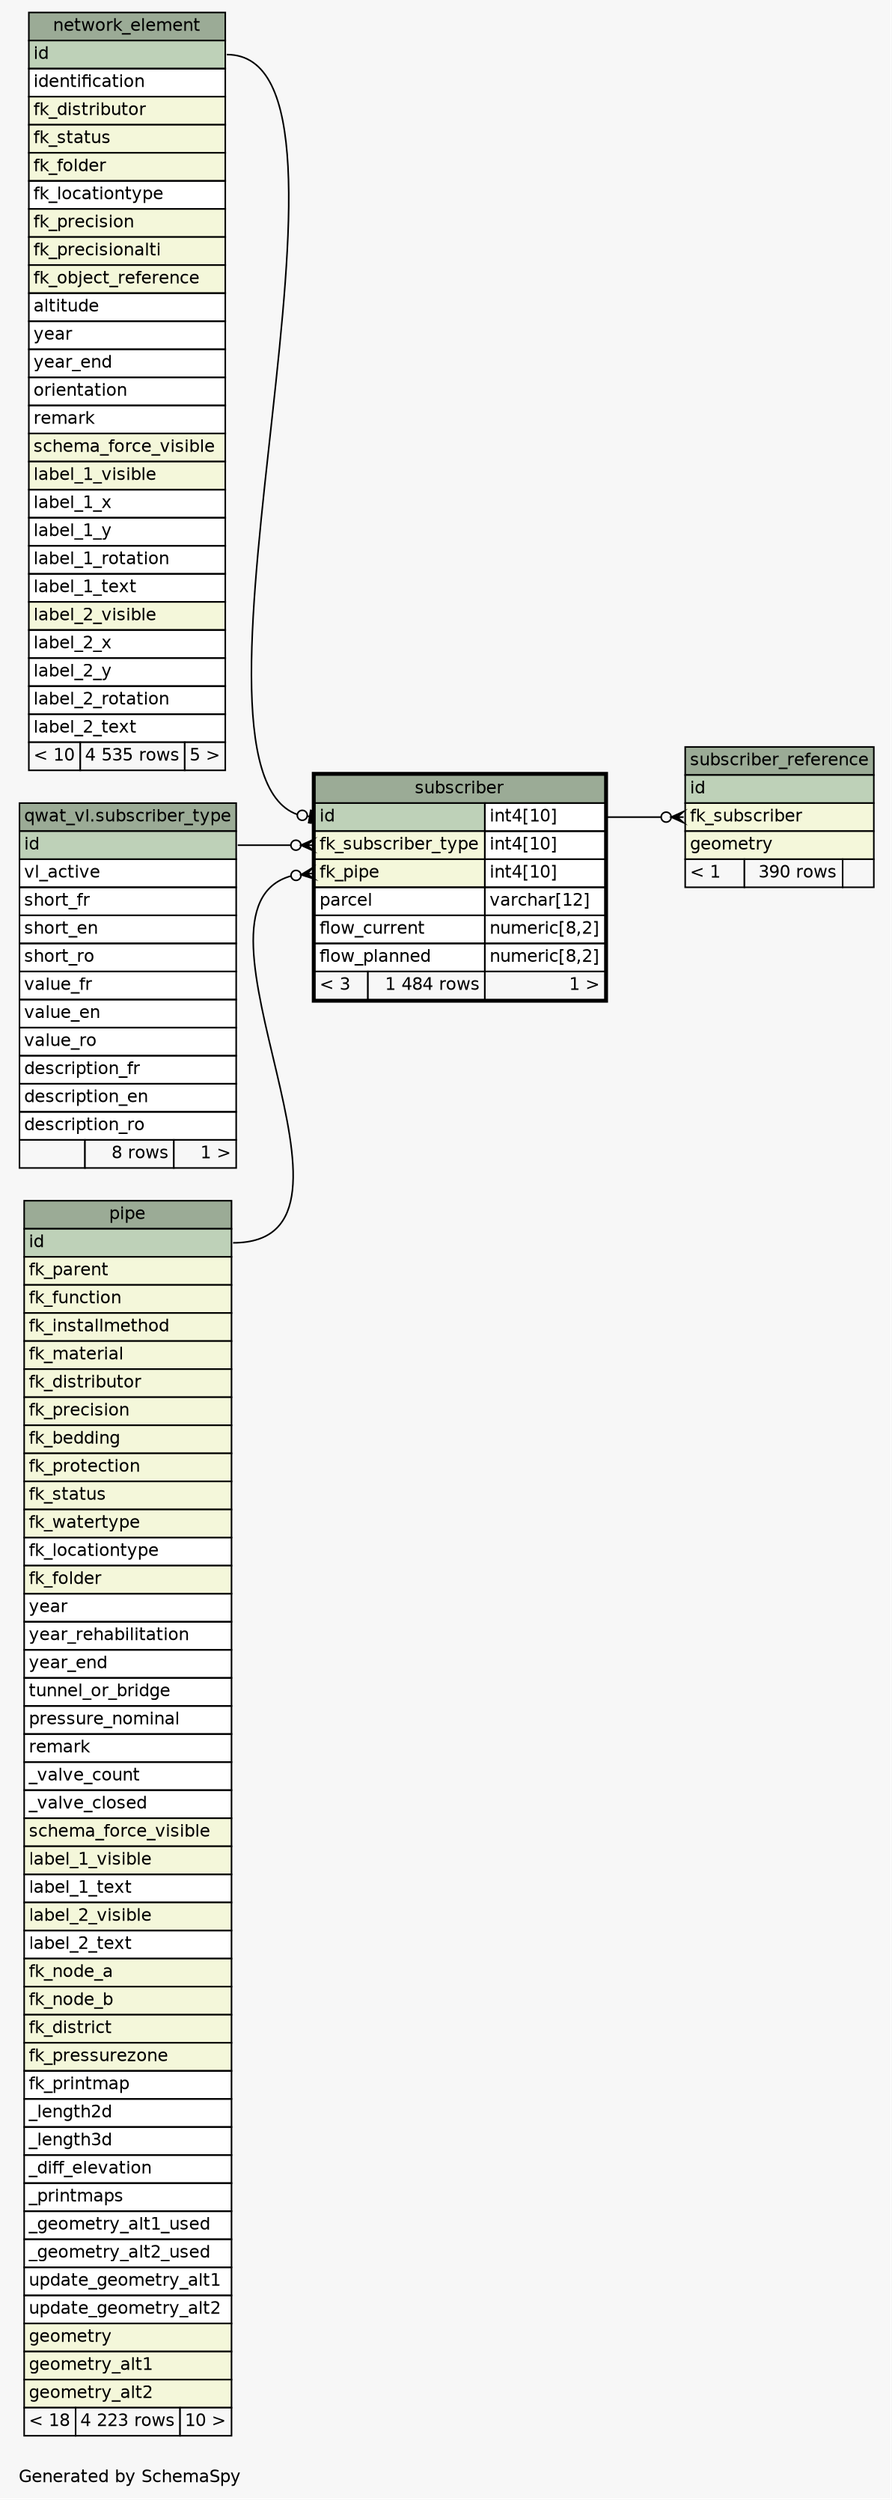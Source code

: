 // dot 2.38.0 on Linux 4.8.0-42-generic
// SchemaSpy rev 590
digraph "oneDegreeRelationshipsDiagram" {
  graph [
    rankdir="RL"
    bgcolor="#f7f7f7"
    label="\nGenerated by SchemaSpy"
    labeljust="l"
    nodesep="0.18"
    ranksep="0.46"
    fontname="Helvetica"
    fontsize="11"
  ];
  node [
    fontname="Helvetica"
    fontsize="11"
    shape="plaintext"
  ];
  edge [
    arrowsize="0.8"
  ];
  "subscriber":"fk_pipe":w -> "pipe":"id":e [arrowhead=none dir=back arrowtail=crowodot];
  "subscriber":"fk_subscriber_type":w -> "qwat_vl.subscriber_type":"id":e [arrowhead=none dir=back arrowtail=crowodot];
  "subscriber":"id":w -> "network_element":"id":e [arrowhead=none dir=back arrowtail=teeodot];
  "subscriber_reference":"fk_subscriber":w -> "subscriber":"id.type":e [arrowhead=none dir=back arrowtail=crowodot];
  "network_element" [
    label=<
    <TABLE BORDER="0" CELLBORDER="1" CELLSPACING="0" BGCOLOR="#ffffff">
      <TR><TD COLSPAN="3" BGCOLOR="#9bab96" ALIGN="CENTER">network_element</TD></TR>
      <TR><TD PORT="id" COLSPAN="3" BGCOLOR="#bed1b8" ALIGN="LEFT">id</TD></TR>
      <TR><TD PORT="identification" COLSPAN="3" ALIGN="LEFT">identification</TD></TR>
      <TR><TD PORT="fk_distributor" COLSPAN="3" BGCOLOR="#f4f7da" ALIGN="LEFT">fk_distributor</TD></TR>
      <TR><TD PORT="fk_status" COLSPAN="3" BGCOLOR="#f4f7da" ALIGN="LEFT">fk_status</TD></TR>
      <TR><TD PORT="fk_folder" COLSPAN="3" BGCOLOR="#f4f7da" ALIGN="LEFT">fk_folder</TD></TR>
      <TR><TD PORT="fk_locationtype" COLSPAN="3" ALIGN="LEFT">fk_locationtype</TD></TR>
      <TR><TD PORT="fk_precision" COLSPAN="3" BGCOLOR="#f4f7da" ALIGN="LEFT">fk_precision</TD></TR>
      <TR><TD PORT="fk_precisionalti" COLSPAN="3" BGCOLOR="#f4f7da" ALIGN="LEFT">fk_precisionalti</TD></TR>
      <TR><TD PORT="fk_object_reference" COLSPAN="3" BGCOLOR="#f4f7da" ALIGN="LEFT">fk_object_reference</TD></TR>
      <TR><TD PORT="altitude" COLSPAN="3" ALIGN="LEFT">altitude</TD></TR>
      <TR><TD PORT="year" COLSPAN="3" ALIGN="LEFT">year</TD></TR>
      <TR><TD PORT="year_end" COLSPAN="3" ALIGN="LEFT">year_end</TD></TR>
      <TR><TD PORT="orientation" COLSPAN="3" ALIGN="LEFT">orientation</TD></TR>
      <TR><TD PORT="remark" COLSPAN="3" ALIGN="LEFT">remark</TD></TR>
      <TR><TD PORT="schema_force_visible" COLSPAN="3" BGCOLOR="#f4f7da" ALIGN="LEFT">schema_force_visible</TD></TR>
      <TR><TD PORT="label_1_visible" COLSPAN="3" BGCOLOR="#f4f7da" ALIGN="LEFT">label_1_visible</TD></TR>
      <TR><TD PORT="label_1_x" COLSPAN="3" ALIGN="LEFT">label_1_x</TD></TR>
      <TR><TD PORT="label_1_y" COLSPAN="3" ALIGN="LEFT">label_1_y</TD></TR>
      <TR><TD PORT="label_1_rotation" COLSPAN="3" ALIGN="LEFT">label_1_rotation</TD></TR>
      <TR><TD PORT="label_1_text" COLSPAN="3" ALIGN="LEFT">label_1_text</TD></TR>
      <TR><TD PORT="label_2_visible" COLSPAN="3" BGCOLOR="#f4f7da" ALIGN="LEFT">label_2_visible</TD></TR>
      <TR><TD PORT="label_2_x" COLSPAN="3" ALIGN="LEFT">label_2_x</TD></TR>
      <TR><TD PORT="label_2_y" COLSPAN="3" ALIGN="LEFT">label_2_y</TD></TR>
      <TR><TD PORT="label_2_rotation" COLSPAN="3" ALIGN="LEFT">label_2_rotation</TD></TR>
      <TR><TD PORT="label_2_text" COLSPAN="3" ALIGN="LEFT">label_2_text</TD></TR>
      <TR><TD ALIGN="LEFT" BGCOLOR="#f7f7f7">&lt; 10</TD><TD ALIGN="RIGHT" BGCOLOR="#f7f7f7">4 535 rows</TD><TD ALIGN="RIGHT" BGCOLOR="#f7f7f7">5 &gt;</TD></TR>
    </TABLE>>
    URL="network_element.html"
    tooltip="network_element"
  ];
  "pipe" [
    label=<
    <TABLE BORDER="0" CELLBORDER="1" CELLSPACING="0" BGCOLOR="#ffffff">
      <TR><TD COLSPAN="3" BGCOLOR="#9bab96" ALIGN="CENTER">pipe</TD></TR>
      <TR><TD PORT="id" COLSPAN="3" BGCOLOR="#bed1b8" ALIGN="LEFT">id</TD></TR>
      <TR><TD PORT="fk_parent" COLSPAN="3" BGCOLOR="#f4f7da" ALIGN="LEFT">fk_parent</TD></TR>
      <TR><TD PORT="fk_function" COLSPAN="3" BGCOLOR="#f4f7da" ALIGN="LEFT">fk_function</TD></TR>
      <TR><TD PORT="fk_installmethod" COLSPAN="3" BGCOLOR="#f4f7da" ALIGN="LEFT">fk_installmethod</TD></TR>
      <TR><TD PORT="fk_material" COLSPAN="3" BGCOLOR="#f4f7da" ALIGN="LEFT">fk_material</TD></TR>
      <TR><TD PORT="fk_distributor" COLSPAN="3" BGCOLOR="#f4f7da" ALIGN="LEFT">fk_distributor</TD></TR>
      <TR><TD PORT="fk_precision" COLSPAN="3" BGCOLOR="#f4f7da" ALIGN="LEFT">fk_precision</TD></TR>
      <TR><TD PORT="fk_bedding" COLSPAN="3" BGCOLOR="#f4f7da" ALIGN="LEFT">fk_bedding</TD></TR>
      <TR><TD PORT="fk_protection" COLSPAN="3" BGCOLOR="#f4f7da" ALIGN="LEFT">fk_protection</TD></TR>
      <TR><TD PORT="fk_status" COLSPAN="3" BGCOLOR="#f4f7da" ALIGN="LEFT">fk_status</TD></TR>
      <TR><TD PORT="fk_watertype" COLSPAN="3" BGCOLOR="#f4f7da" ALIGN="LEFT">fk_watertype</TD></TR>
      <TR><TD PORT="fk_locationtype" COLSPAN="3" ALIGN="LEFT">fk_locationtype</TD></TR>
      <TR><TD PORT="fk_folder" COLSPAN="3" BGCOLOR="#f4f7da" ALIGN="LEFT">fk_folder</TD></TR>
      <TR><TD PORT="year" COLSPAN="3" ALIGN="LEFT">year</TD></TR>
      <TR><TD PORT="year_rehabilitation" COLSPAN="3" ALIGN="LEFT">year_rehabilitation</TD></TR>
      <TR><TD PORT="year_end" COLSPAN="3" ALIGN="LEFT">year_end</TD></TR>
      <TR><TD PORT="tunnel_or_bridge" COLSPAN="3" ALIGN="LEFT">tunnel_or_bridge</TD></TR>
      <TR><TD PORT="pressure_nominal" COLSPAN="3" ALIGN="LEFT">pressure_nominal</TD></TR>
      <TR><TD PORT="remark" COLSPAN="3" ALIGN="LEFT">remark</TD></TR>
      <TR><TD PORT="_valve_count" COLSPAN="3" ALIGN="LEFT">_valve_count</TD></TR>
      <TR><TD PORT="_valve_closed" COLSPAN="3" ALIGN="LEFT">_valve_closed</TD></TR>
      <TR><TD PORT="schema_force_visible" COLSPAN="3" BGCOLOR="#f4f7da" ALIGN="LEFT">schema_force_visible</TD></TR>
      <TR><TD PORT="label_1_visible" COLSPAN="3" BGCOLOR="#f4f7da" ALIGN="LEFT">label_1_visible</TD></TR>
      <TR><TD PORT="label_1_text" COLSPAN="3" ALIGN="LEFT">label_1_text</TD></TR>
      <TR><TD PORT="label_2_visible" COLSPAN="3" BGCOLOR="#f4f7da" ALIGN="LEFT">label_2_visible</TD></TR>
      <TR><TD PORT="label_2_text" COLSPAN="3" ALIGN="LEFT">label_2_text</TD></TR>
      <TR><TD PORT="fk_node_a" COLSPAN="3" BGCOLOR="#f4f7da" ALIGN="LEFT">fk_node_a</TD></TR>
      <TR><TD PORT="fk_node_b" COLSPAN="3" BGCOLOR="#f4f7da" ALIGN="LEFT">fk_node_b</TD></TR>
      <TR><TD PORT="fk_district" COLSPAN="3" BGCOLOR="#f4f7da" ALIGN="LEFT">fk_district</TD></TR>
      <TR><TD PORT="fk_pressurezone" COLSPAN="3" BGCOLOR="#f4f7da" ALIGN="LEFT">fk_pressurezone</TD></TR>
      <TR><TD PORT="fk_printmap" COLSPAN="3" ALIGN="LEFT">fk_printmap</TD></TR>
      <TR><TD PORT="_length2d" COLSPAN="3" ALIGN="LEFT">_length2d</TD></TR>
      <TR><TD PORT="_length3d" COLSPAN="3" ALIGN="LEFT">_length3d</TD></TR>
      <TR><TD PORT="_diff_elevation" COLSPAN="3" ALIGN="LEFT">_diff_elevation</TD></TR>
      <TR><TD PORT="_printmaps" COLSPAN="3" ALIGN="LEFT">_printmaps</TD></TR>
      <TR><TD PORT="_geometry_alt1_used" COLSPAN="3" ALIGN="LEFT">_geometry_alt1_used</TD></TR>
      <TR><TD PORT="_geometry_alt2_used" COLSPAN="3" ALIGN="LEFT">_geometry_alt2_used</TD></TR>
      <TR><TD PORT="update_geometry_alt1" COLSPAN="3" ALIGN="LEFT">update_geometry_alt1</TD></TR>
      <TR><TD PORT="update_geometry_alt2" COLSPAN="3" ALIGN="LEFT">update_geometry_alt2</TD></TR>
      <TR><TD PORT="geometry" COLSPAN="3" BGCOLOR="#f4f7da" ALIGN="LEFT">geometry</TD></TR>
      <TR><TD PORT="geometry_alt1" COLSPAN="3" BGCOLOR="#f4f7da" ALIGN="LEFT">geometry_alt1</TD></TR>
      <TR><TD PORT="geometry_alt2" COLSPAN="3" BGCOLOR="#f4f7da" ALIGN="LEFT">geometry_alt2</TD></TR>
      <TR><TD ALIGN="LEFT" BGCOLOR="#f7f7f7">&lt; 18</TD><TD ALIGN="RIGHT" BGCOLOR="#f7f7f7">4 223 rows</TD><TD ALIGN="RIGHT" BGCOLOR="#f7f7f7">10 &gt;</TD></TR>
    </TABLE>>
    URL="pipe.html"
    tooltip="pipe"
  ];
  "subscriber" [
    label=<
    <TABLE BORDER="2" CELLBORDER="1" CELLSPACING="0" BGCOLOR="#ffffff">
      <TR><TD COLSPAN="3" BGCOLOR="#9bab96" ALIGN="CENTER">subscriber</TD></TR>
      <TR><TD PORT="id" COLSPAN="2" BGCOLOR="#bed1b8" ALIGN="LEFT">id</TD><TD PORT="id.type" ALIGN="LEFT">int4[10]</TD></TR>
      <TR><TD PORT="fk_subscriber_type" COLSPAN="2" BGCOLOR="#f4f7da" ALIGN="LEFT">fk_subscriber_type</TD><TD PORT="fk_subscriber_type.type" ALIGN="LEFT">int4[10]</TD></TR>
      <TR><TD PORT="fk_pipe" COLSPAN="2" BGCOLOR="#f4f7da" ALIGN="LEFT">fk_pipe</TD><TD PORT="fk_pipe.type" ALIGN="LEFT">int4[10]</TD></TR>
      <TR><TD PORT="parcel" COLSPAN="2" ALIGN="LEFT">parcel</TD><TD PORT="parcel.type" ALIGN="LEFT">varchar[12]</TD></TR>
      <TR><TD PORT="flow_current" COLSPAN="2" ALIGN="LEFT">flow_current</TD><TD PORT="flow_current.type" ALIGN="LEFT">numeric[8,2]</TD></TR>
      <TR><TD PORT="flow_planned" COLSPAN="2" ALIGN="LEFT">flow_planned</TD><TD PORT="flow_planned.type" ALIGN="LEFT">numeric[8,2]</TD></TR>
      <TR><TD ALIGN="LEFT" BGCOLOR="#f7f7f7">&lt; 3</TD><TD ALIGN="RIGHT" BGCOLOR="#f7f7f7">1 484 rows</TD><TD ALIGN="RIGHT" BGCOLOR="#f7f7f7">1 &gt;</TD></TR>
    </TABLE>>
    URL="subscriber.html"
    tooltip="subscriber"
  ];
  "subscriber_reference" [
    label=<
    <TABLE BORDER="0" CELLBORDER="1" CELLSPACING="0" BGCOLOR="#ffffff">
      <TR><TD COLSPAN="3" BGCOLOR="#9bab96" ALIGN="CENTER">subscriber_reference</TD></TR>
      <TR><TD PORT="id" COLSPAN="3" BGCOLOR="#bed1b8" ALIGN="LEFT">id</TD></TR>
      <TR><TD PORT="fk_subscriber" COLSPAN="3" BGCOLOR="#f4f7da" ALIGN="LEFT">fk_subscriber</TD></TR>
      <TR><TD PORT="geometry" COLSPAN="3" BGCOLOR="#f4f7da" ALIGN="LEFT">geometry</TD></TR>
      <TR><TD ALIGN="LEFT" BGCOLOR="#f7f7f7">&lt; 1</TD><TD ALIGN="RIGHT" BGCOLOR="#f7f7f7">390 rows</TD><TD ALIGN="RIGHT" BGCOLOR="#f7f7f7">  </TD></TR>
    </TABLE>>
    URL="subscriber_reference.html"
    tooltip="subscriber_reference"
  ];
  "qwat_vl.subscriber_type" [
    label=<
    <TABLE BORDER="0" CELLBORDER="1" CELLSPACING="0" BGCOLOR="#ffffff">
      <TR><TD COLSPAN="3" BGCOLOR="#9bab96" ALIGN="CENTER">qwat_vl.subscriber_type</TD></TR>
      <TR><TD PORT="id" COLSPAN="3" BGCOLOR="#bed1b8" ALIGN="LEFT">id</TD></TR>
      <TR><TD PORT="vl_active" COLSPAN="3" ALIGN="LEFT">vl_active</TD></TR>
      <TR><TD PORT="short_fr" COLSPAN="3" ALIGN="LEFT">short_fr</TD></TR>
      <TR><TD PORT="short_en" COLSPAN="3" ALIGN="LEFT">short_en</TD></TR>
      <TR><TD PORT="short_ro" COLSPAN="3" ALIGN="LEFT">short_ro</TD></TR>
      <TR><TD PORT="value_fr" COLSPAN="3" ALIGN="LEFT">value_fr</TD></TR>
      <TR><TD PORT="value_en" COLSPAN="3" ALIGN="LEFT">value_en</TD></TR>
      <TR><TD PORT="value_ro" COLSPAN="3" ALIGN="LEFT">value_ro</TD></TR>
      <TR><TD PORT="description_fr" COLSPAN="3" ALIGN="LEFT">description_fr</TD></TR>
      <TR><TD PORT="description_en" COLSPAN="3" ALIGN="LEFT">description_en</TD></TR>
      <TR><TD PORT="description_ro" COLSPAN="3" ALIGN="LEFT">description_ro</TD></TR>
      <TR><TD ALIGN="LEFT" BGCOLOR="#f7f7f7">  </TD><TD ALIGN="RIGHT" BGCOLOR="#f7f7f7">8 rows</TD><TD ALIGN="RIGHT" BGCOLOR="#f7f7f7">1 &gt;</TD></TR>
    </TABLE>>
    URL="../../qwat_vl/tables/subscriber_type.html"
    tooltip="qwat_vl.subscriber_type"
  ];
}

